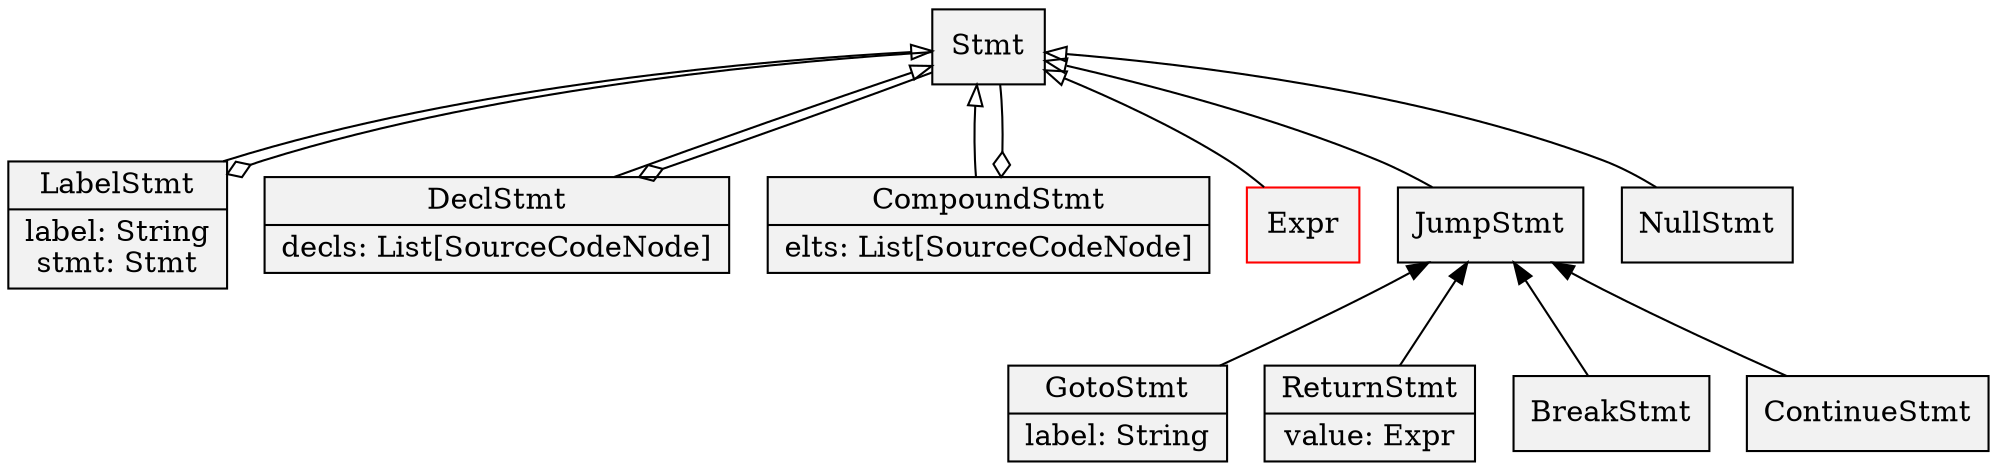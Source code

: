 digraph hierarchy {
	node[shape=record,style=filled,fillcolor=gray95]
	edge[dir=back, arrowtail=empty]
	
    // nodes
    Expr [color=red]
    GotoStmt [label="{GotoStmt|label: String}"]
    ReturnStmt [label="{ReturnStmt|value: Expr}"]
    LabelStmt [label="{LabelStmt|label: String\nstmt: Stmt}"]
    DeclStmt [label="{DeclStmt|decls: List[SourceCodeNode]}"]
    CompoundStmt [label="{CompoundStmt|elts: List[SourceCodeNode]}"]
        
    // links
    JumpStmt -> GotoStmt [arrowtail=normal]
    JumpStmt -> BreakStmt [arrowtail=normal]
    JumpStmt -> ContinueStmt [arrowtail=normal]
    JumpStmt -> ReturnStmt [arrowtail=normal]
    
    Stmt -> DeclStmt
    Stmt -> Expr    
    Stmt -> JumpStmt 
    Stmt -> NullStmt 
    Stmt -> LabelStmt 
    Stmt -> CompoundStmt 
	
	LabelStmt -> Stmt [arrowtail=odiamond]
	CompoundStmt -> Stmt [arrowtail=odiamond]
	DeclStmt -> Stmt [constraint=false,arrowtail=odiamond]
}